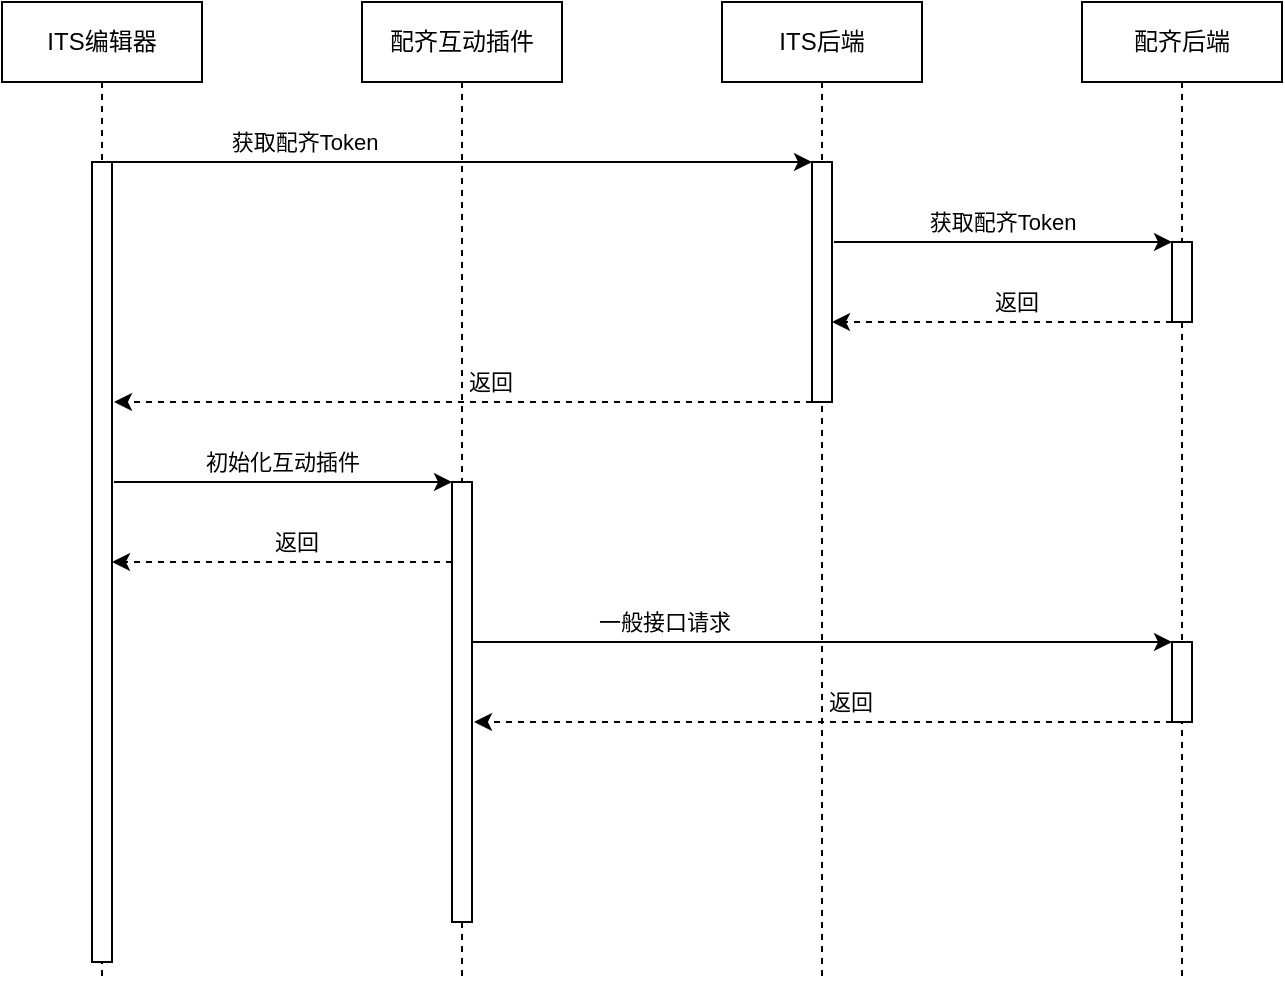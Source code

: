 <mxfile version="24.7.8">
  <diagram name="第 1 页" id="hu94sChp5Nwv9NMQ4qGQ">
    <mxGraphModel dx="600" dy="354" grid="1" gridSize="10" guides="1" tooltips="1" connect="1" arrows="1" fold="1" page="1" pageScale="1" pageWidth="827" pageHeight="1169" math="0" shadow="0">
      <root>
        <mxCell id="0" />
        <mxCell id="1" parent="0" />
        <mxCell id="h6thX4ukBZBrdmgKfg7K-1" value="ITS编辑器" style="shape=umlLifeline;perimeter=lifelinePerimeter;whiteSpace=wrap;html=1;container=1;dropTarget=0;collapsible=0;recursiveResize=0;outlineConnect=0;portConstraint=eastwest;newEdgeStyle={&quot;curved&quot;:0,&quot;rounded&quot;:0};" vertex="1" parent="1">
          <mxGeometry x="140" y="180" width="100" height="490" as="geometry" />
        </mxCell>
        <mxCell id="h6thX4ukBZBrdmgKfg7K-2" value="配齐互动插件" style="shape=umlLifeline;perimeter=lifelinePerimeter;whiteSpace=wrap;html=1;container=1;dropTarget=0;collapsible=0;recursiveResize=0;outlineConnect=0;portConstraint=eastwest;newEdgeStyle={&quot;curved&quot;:0,&quot;rounded&quot;:0};" vertex="1" parent="1">
          <mxGeometry x="320" y="180" width="100" height="490" as="geometry" />
        </mxCell>
        <mxCell id="h6thX4ukBZBrdmgKfg7K-3" value="ITS后端" style="shape=umlLifeline;perimeter=lifelinePerimeter;whiteSpace=wrap;html=1;container=1;dropTarget=0;collapsible=0;recursiveResize=0;outlineConnect=0;portConstraint=eastwest;newEdgeStyle={&quot;curved&quot;:0,&quot;rounded&quot;:0};" vertex="1" parent="1">
          <mxGeometry x="500" y="180" width="100" height="490" as="geometry" />
        </mxCell>
        <mxCell id="h6thX4ukBZBrdmgKfg7K-4" value="配齐后端" style="shape=umlLifeline;perimeter=lifelinePerimeter;whiteSpace=wrap;html=1;container=1;dropTarget=0;collapsible=0;recursiveResize=0;outlineConnect=0;portConstraint=eastwest;newEdgeStyle={&quot;curved&quot;:0,&quot;rounded&quot;:0};" vertex="1" parent="1">
          <mxGeometry x="680" y="180" width="100" height="490" as="geometry" />
        </mxCell>
        <mxCell id="h6thX4ukBZBrdmgKfg7K-5" value="" style="rounded=0;whiteSpace=wrap;html=1;" vertex="1" parent="1">
          <mxGeometry x="185" y="260" width="10" height="400" as="geometry" />
        </mxCell>
        <mxCell id="h6thX4ukBZBrdmgKfg7K-6" value="" style="rounded=0;whiteSpace=wrap;html=1;" vertex="1" parent="1">
          <mxGeometry x="365" y="420" width="10" height="220" as="geometry" />
        </mxCell>
        <mxCell id="h6thX4ukBZBrdmgKfg7K-7" value="" style="endArrow=classic;html=1;rounded=0;" edge="1" parent="1">
          <mxGeometry width="50" height="50" relative="1" as="geometry">
            <mxPoint x="195" y="260" as="sourcePoint" />
            <mxPoint x="545" y="260" as="targetPoint" />
          </mxGeometry>
        </mxCell>
        <mxCell id="h6thX4ukBZBrdmgKfg7K-9" value="获取配齐Token" style="edgeLabel;html=1;align=center;verticalAlign=middle;resizable=0;points=[];" vertex="1" connectable="0" parent="h6thX4ukBZBrdmgKfg7K-7">
          <mxGeometry x="0.34" y="2" relative="1" as="geometry">
            <mxPoint x="-139" y="-8" as="offset" />
          </mxGeometry>
        </mxCell>
        <mxCell id="h6thX4ukBZBrdmgKfg7K-8" value="" style="rounded=0;whiteSpace=wrap;html=1;" vertex="1" parent="1">
          <mxGeometry x="545" y="260" width="10" height="120" as="geometry" />
        </mxCell>
        <mxCell id="h6thX4ukBZBrdmgKfg7K-10" value="" style="endArrow=classic;html=1;rounded=0;" edge="1" parent="1">
          <mxGeometry width="50" height="50" relative="1" as="geometry">
            <mxPoint x="556" y="300" as="sourcePoint" />
            <mxPoint x="725" y="300" as="targetPoint" />
          </mxGeometry>
        </mxCell>
        <mxCell id="h6thX4ukBZBrdmgKfg7K-11" value="获取配齐Token" style="edgeLabel;html=1;align=center;verticalAlign=middle;resizable=0;points=[];" vertex="1" connectable="0" parent="h6thX4ukBZBrdmgKfg7K-10">
          <mxGeometry x="0.34" y="2" relative="1" as="geometry">
            <mxPoint x="-29" y="-8" as="offset" />
          </mxGeometry>
        </mxCell>
        <mxCell id="h6thX4ukBZBrdmgKfg7K-12" value="" style="rounded=0;whiteSpace=wrap;html=1;" vertex="1" parent="1">
          <mxGeometry x="725" y="300" width="10" height="40" as="geometry" />
        </mxCell>
        <mxCell id="h6thX4ukBZBrdmgKfg7K-13" value="" style="endArrow=classic;html=1;rounded=0;dashed=1;" edge="1" parent="1">
          <mxGeometry width="50" height="50" relative="1" as="geometry">
            <mxPoint x="725" y="340" as="sourcePoint" />
            <mxPoint x="555" y="340" as="targetPoint" />
          </mxGeometry>
        </mxCell>
        <mxCell id="h6thX4ukBZBrdmgKfg7K-14" value="返回" style="edgeLabel;html=1;align=center;verticalAlign=middle;resizable=0;points=[];" vertex="1" connectable="0" parent="h6thX4ukBZBrdmgKfg7K-13">
          <mxGeometry x="-0.077" y="-1" relative="1" as="geometry">
            <mxPoint y="-9" as="offset" />
          </mxGeometry>
        </mxCell>
        <mxCell id="h6thX4ukBZBrdmgKfg7K-15" value="" style="endArrow=classic;html=1;rounded=0;dashed=1;" edge="1" parent="1">
          <mxGeometry width="50" height="50" relative="1" as="geometry">
            <mxPoint x="545" y="380" as="sourcePoint" />
            <mxPoint x="196" y="380" as="targetPoint" />
          </mxGeometry>
        </mxCell>
        <mxCell id="h6thX4ukBZBrdmgKfg7K-16" value="返回" style="edgeLabel;html=1;align=center;verticalAlign=middle;resizable=0;points=[];" vertex="1" connectable="0" parent="h6thX4ukBZBrdmgKfg7K-15">
          <mxGeometry x="-0.077" y="-1" relative="1" as="geometry">
            <mxPoint y="-9" as="offset" />
          </mxGeometry>
        </mxCell>
        <mxCell id="h6thX4ukBZBrdmgKfg7K-17" value="" style="endArrow=classic;html=1;rounded=0;" edge="1" parent="1">
          <mxGeometry width="50" height="50" relative="1" as="geometry">
            <mxPoint x="196" y="420" as="sourcePoint" />
            <mxPoint x="365" y="420" as="targetPoint" />
          </mxGeometry>
        </mxCell>
        <mxCell id="h6thX4ukBZBrdmgKfg7K-18" value="初始化互动插件" style="edgeLabel;html=1;align=center;verticalAlign=middle;resizable=0;points=[];" vertex="1" connectable="0" parent="h6thX4ukBZBrdmgKfg7K-17">
          <mxGeometry x="0.34" y="2" relative="1" as="geometry">
            <mxPoint x="-29" y="-8" as="offset" />
          </mxGeometry>
        </mxCell>
        <mxCell id="h6thX4ukBZBrdmgKfg7K-19" value="" style="endArrow=classic;html=1;rounded=0;dashed=1;" edge="1" parent="1">
          <mxGeometry width="50" height="50" relative="1" as="geometry">
            <mxPoint x="365" y="460" as="sourcePoint" />
            <mxPoint x="195" y="460" as="targetPoint" />
          </mxGeometry>
        </mxCell>
        <mxCell id="h6thX4ukBZBrdmgKfg7K-20" value="返回" style="edgeLabel;html=1;align=center;verticalAlign=middle;resizable=0;points=[];" vertex="1" connectable="0" parent="h6thX4ukBZBrdmgKfg7K-19">
          <mxGeometry x="-0.077" y="-1" relative="1" as="geometry">
            <mxPoint y="-9" as="offset" />
          </mxGeometry>
        </mxCell>
        <mxCell id="h6thX4ukBZBrdmgKfg7K-21" value="" style="endArrow=classic;html=1;rounded=0;" edge="1" parent="1">
          <mxGeometry width="50" height="50" relative="1" as="geometry">
            <mxPoint x="375" y="500" as="sourcePoint" />
            <mxPoint x="725" y="500" as="targetPoint" />
          </mxGeometry>
        </mxCell>
        <mxCell id="h6thX4ukBZBrdmgKfg7K-22" value="一般接口请求" style="edgeLabel;html=1;align=center;verticalAlign=middle;resizable=0;points=[];" vertex="1" connectable="0" parent="h6thX4ukBZBrdmgKfg7K-21">
          <mxGeometry x="0.34" y="2" relative="1" as="geometry">
            <mxPoint x="-139" y="-8" as="offset" />
          </mxGeometry>
        </mxCell>
        <mxCell id="h6thX4ukBZBrdmgKfg7K-23" value="" style="rounded=0;whiteSpace=wrap;html=1;" vertex="1" parent="1">
          <mxGeometry x="725" y="500" width="10" height="40" as="geometry" />
        </mxCell>
        <mxCell id="h6thX4ukBZBrdmgKfg7K-24" value="" style="endArrow=classic;html=1;rounded=0;dashed=1;" edge="1" parent="1">
          <mxGeometry width="50" height="50" relative="1" as="geometry">
            <mxPoint x="725" y="540" as="sourcePoint" />
            <mxPoint x="376" y="540" as="targetPoint" />
          </mxGeometry>
        </mxCell>
        <mxCell id="h6thX4ukBZBrdmgKfg7K-25" value="返回" style="edgeLabel;html=1;align=center;verticalAlign=middle;resizable=0;points=[];" vertex="1" connectable="0" parent="h6thX4ukBZBrdmgKfg7K-24">
          <mxGeometry x="-0.077" y="-1" relative="1" as="geometry">
            <mxPoint y="-9" as="offset" />
          </mxGeometry>
        </mxCell>
      </root>
    </mxGraphModel>
  </diagram>
</mxfile>
